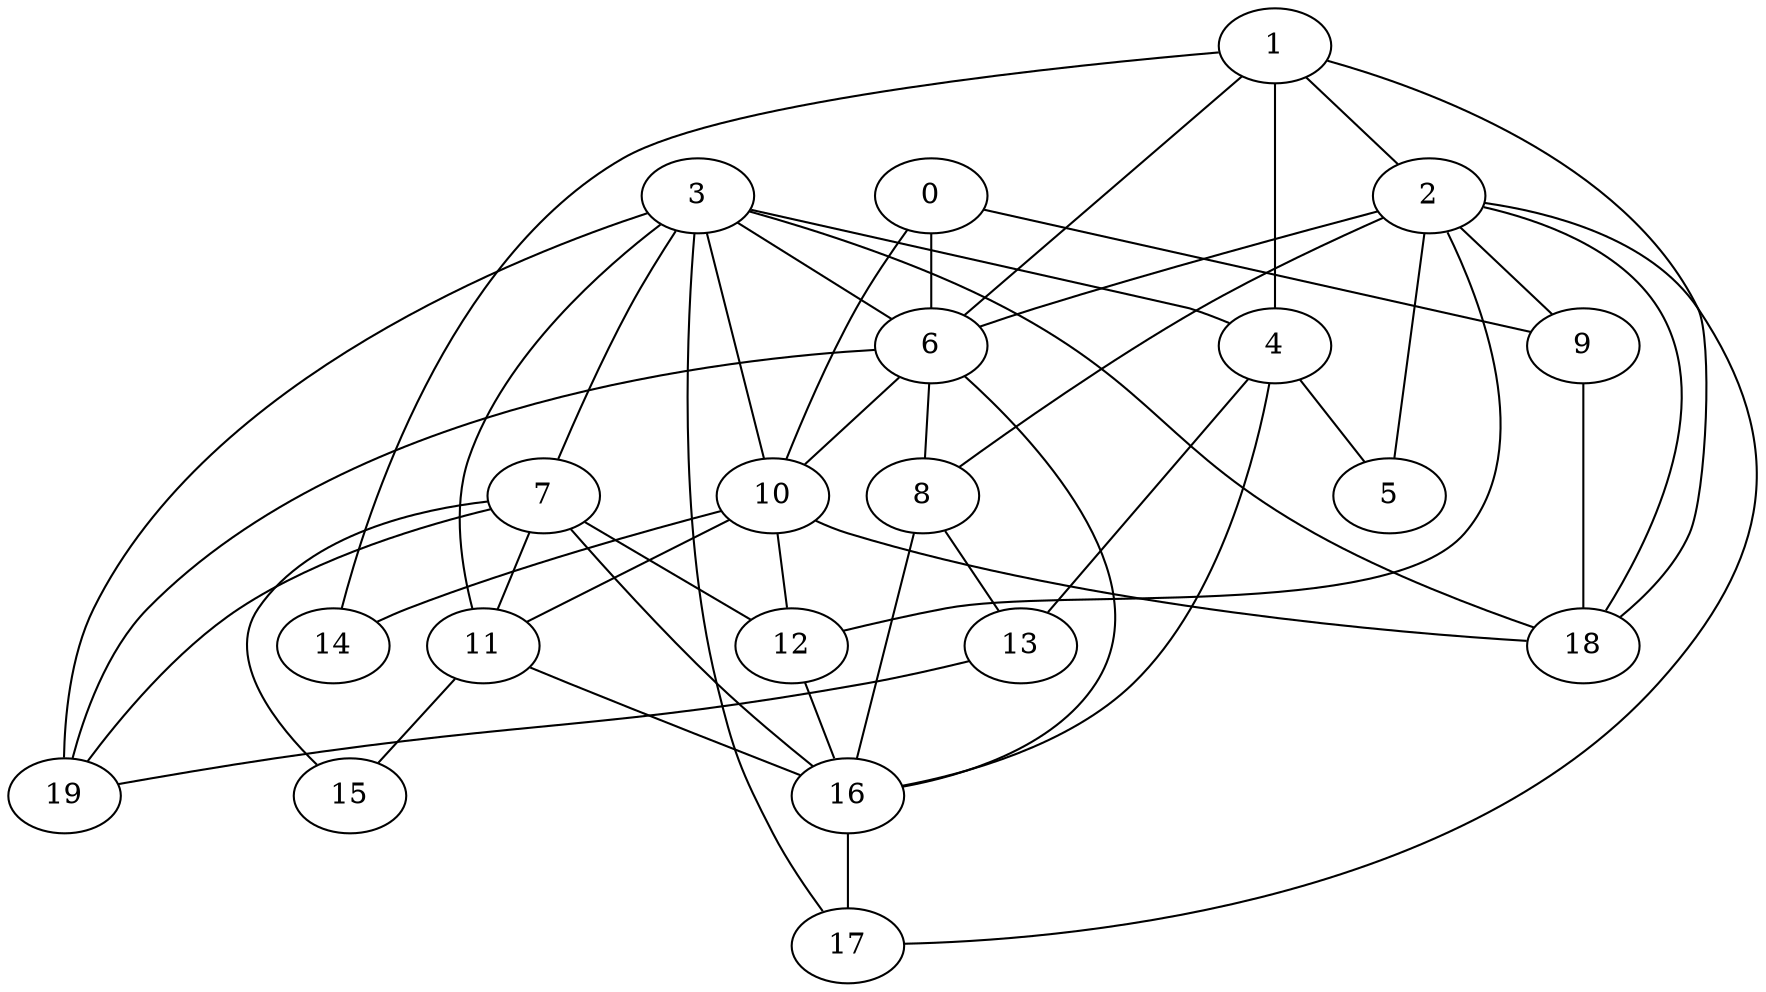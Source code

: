 strict graph "configuration_model 20 nodes 65 edges" {
	0	 [node_id=0];
	6	 [node_id=6];
	0 -- 6;
	10	 [node_id=10];
	0 -- 10;
	9	 [node_id=9];
	0 -- 9;
	1	 [node_id=1];
	14	 [node_id=14];
	1 -- 14;
	4	 [node_id=4];
	1 -- 4;
	1 -- 6;
	2	 [node_id=2];
	1 -- 2;
	18	 [node_id=18];
	1 -- 18;
	12	 [node_id=12];
	2 -- 12;
	17	 [node_id=17];
	2 -- 17;
	8	 [node_id=8];
	2 -- 8;
	2 -- 6;
	2 -- 9;
	2 -- 18;
	5	 [node_id=5];
	2 -- 5;
	3	 [node_id=3];
	11	 [node_id=11];
	3 -- 11;
	3 -- 17;
	7	 [node_id=7];
	3 -- 7;
	3 -- 4;
	3 -- 6;
	3 -- 10;
	3 -- 18;
	19	 [node_id=19];
	3 -- 19;
	13	 [node_id=13];
	4 -- 13;
	16	 [node_id=16];
	4 -- 16;
	4 -- 5;
	6 -- 16;
	6 -- 8;
	6 -- 10;
	6 -- 19;
	15	 [node_id=15];
	7 -- 15;
	7 -- 16;
	7 -- 11;
	7 -- 12;
	7 -- 19;
	8 -- 13;
	8 -- 16;
	9 -- 18;
	10 -- 11;
	10 -- 12;
	10 -- 14;
	10 -- 18;
	11 -- 15;
	11 -- 16;
	12 -- 16;
	13 -- 19;
	16 -- 17;
}
